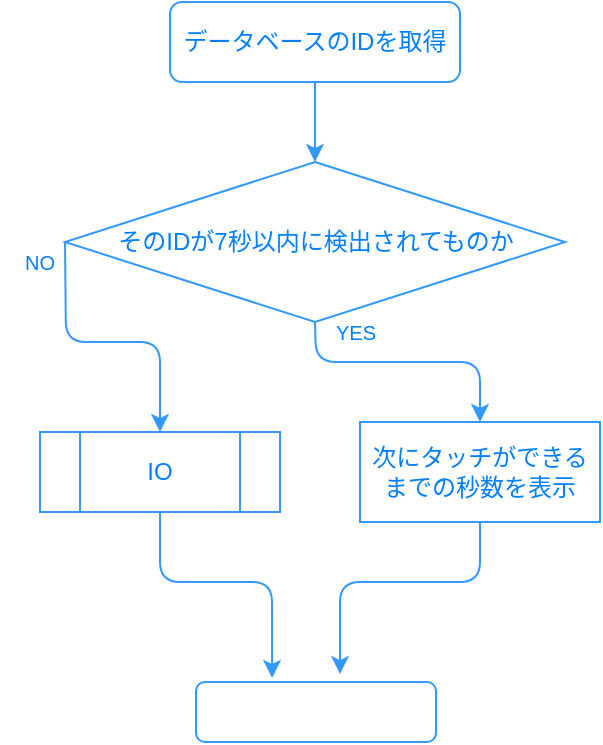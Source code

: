 <mxfile version="13.10.0" type="embed">
    <diagram id="pTlcovQPD0OpbJusg8Xm" name="Page-1">
        <mxGraphModel dx="449" dy="344" grid="1" gridSize="10" guides="1" tooltips="1" connect="1" arrows="1" fold="1" page="1" pageScale="1" pageWidth="850" pageHeight="1100" math="0" shadow="0">
            <root>
                <mxCell id="0"/>
                <mxCell id="1" parent="0"/>
                <mxCell id="4" value="そのIDが7秒以内に検出されてものか" style="rhombus;whiteSpace=wrap;html=1;fillColor=none;strokeColor=#3399FF;fontColor=#007FFF;" parent="1" vertex="1">
                    <mxGeometry x="312.5" y="140" width="250" height="80" as="geometry"/>
                </mxCell>
                <mxCell id="13" style="edgeStyle=orthogonalEdgeStyle;rounded=0;orthogonalLoop=1;jettySize=auto;html=1;entryX=0.5;entryY=0;entryDx=0;entryDy=0;fillColor=none;strokeColor=#3399FF;fontColor=#007FFF;" parent="1" source="5" target="4" edge="1">
                    <mxGeometry relative="1" as="geometry"/>
                </mxCell>
                <mxCell id="5" value="データベースのIDを取得" style="rounded=1;whiteSpace=wrap;html=1;fillColor=none;strokeColor=#3399FF;fontColor=#007FFF;" parent="1" vertex="1">
                    <mxGeometry x="365" y="60" width="145" height="40" as="geometry"/>
                </mxCell>
                <mxCell id="6" value="IO" style="shape=process;whiteSpace=wrap;html=1;backgroundOutline=1;size=0.167;fillColor=none;strokeColor=#3399FF;fontColor=#007FFF;" parent="1" vertex="1">
                    <mxGeometry x="300" y="275" width="120" height="40" as="geometry"/>
                </mxCell>
                <mxCell id="7" value="次にタッチができるまでの秒数を表示" style="rounded=0;whiteSpace=wrap;html=1;fillColor=none;strokeColor=#3399FF;fontColor=#007FFF;" parent="1" vertex="1">
                    <mxGeometry x="460" y="270" width="120" height="50" as="geometry"/>
                </mxCell>
                <mxCell id="8" value="" style="endArrow=classic;html=1;exitX=0.5;exitY=1;exitDx=0;exitDy=0;entryX=0.5;entryY=0;entryDx=0;entryDy=0;fillColor=none;strokeColor=#3399FF;fontColor=#007FFF;" parent="1" source="4" target="7" edge="1">
                    <mxGeometry width="50" height="50" relative="1" as="geometry">
                        <mxPoint x="460" y="450" as="sourcePoint"/>
                        <mxPoint x="510" y="400" as="targetPoint"/>
                        <Array as="points">
                            <mxPoint x="438" y="240"/>
                            <mxPoint x="520" y="240"/>
                        </Array>
                    </mxGeometry>
                </mxCell>
                <mxCell id="9" value="" style="endArrow=classic;html=1;exitX=0;exitY=0.5;exitDx=0;exitDy=0;entryX=0.5;entryY=0;entryDx=0;entryDy=0;fillColor=none;strokeColor=#3399FF;fontColor=#007FFF;" parent="1" source="4" target="6" edge="1">
                    <mxGeometry width="50" height="50" relative="1" as="geometry">
                        <mxPoint x="220" y="410" as="sourcePoint"/>
                        <mxPoint x="270" y="360" as="targetPoint"/>
                        <Array as="points">
                            <mxPoint x="313" y="230"/>
                            <mxPoint x="360" y="230"/>
                        </Array>
                    </mxGeometry>
                </mxCell>
                <mxCell id="10" value="" style="rounded=1;whiteSpace=wrap;html=1;fillColor=none;strokeColor=#3399FF;fontColor=#007FFF;" parent="1" vertex="1">
                    <mxGeometry x="378" y="400" width="120" height="30" as="geometry"/>
                </mxCell>
                <mxCell id="11" value="" style="endArrow=classic;html=1;exitX=0.5;exitY=1;exitDx=0;exitDy=0;entryX=0.317;entryY=-0.067;entryDx=0;entryDy=0;entryPerimeter=0;fillColor=none;strokeColor=#3399FF;fontColor=#007FFF;" parent="1" source="6" target="10" edge="1">
                    <mxGeometry width="50" height="50" relative="1" as="geometry">
                        <mxPoint x="290" y="420" as="sourcePoint"/>
                        <mxPoint x="340" y="370" as="targetPoint"/>
                        <Array as="points">
                            <mxPoint x="360" y="350"/>
                            <mxPoint x="416" y="350"/>
                        </Array>
                    </mxGeometry>
                </mxCell>
                <mxCell id="12" value="" style="endArrow=classic;html=1;exitX=0.5;exitY=1;exitDx=0;exitDy=0;entryX=0.6;entryY=-0.133;entryDx=0;entryDy=0;entryPerimeter=0;fillColor=none;strokeColor=#3399FF;fontColor=#007FFF;" parent="1" source="7" target="10" edge="1">
                    <mxGeometry width="50" height="50" relative="1" as="geometry">
                        <mxPoint x="620" y="450" as="sourcePoint"/>
                        <mxPoint x="670" y="400" as="targetPoint"/>
                        <Array as="points">
                            <mxPoint x="520" y="350"/>
                            <mxPoint x="450" y="350"/>
                        </Array>
                    </mxGeometry>
                </mxCell>
                <mxCell id="14" value="YES" style="text;html=1;strokeColor=none;fillColor=none;align=center;verticalAlign=middle;whiteSpace=wrap;rounded=0;fontColor=#007FFF;fontSize=10;" vertex="1" parent="1">
                    <mxGeometry x="438" y="215" width="40" height="20" as="geometry"/>
                </mxCell>
                <mxCell id="15" value="NO" style="text;html=1;strokeColor=none;fillColor=none;align=center;verticalAlign=middle;whiteSpace=wrap;rounded=0;fontColor=#007FFF;fontSize=10;" vertex="1" parent="1">
                    <mxGeometry x="280" y="180" width="40" height="20" as="geometry"/>
                </mxCell>
            </root>
        </mxGraphModel>
    </diagram>
</mxfile>